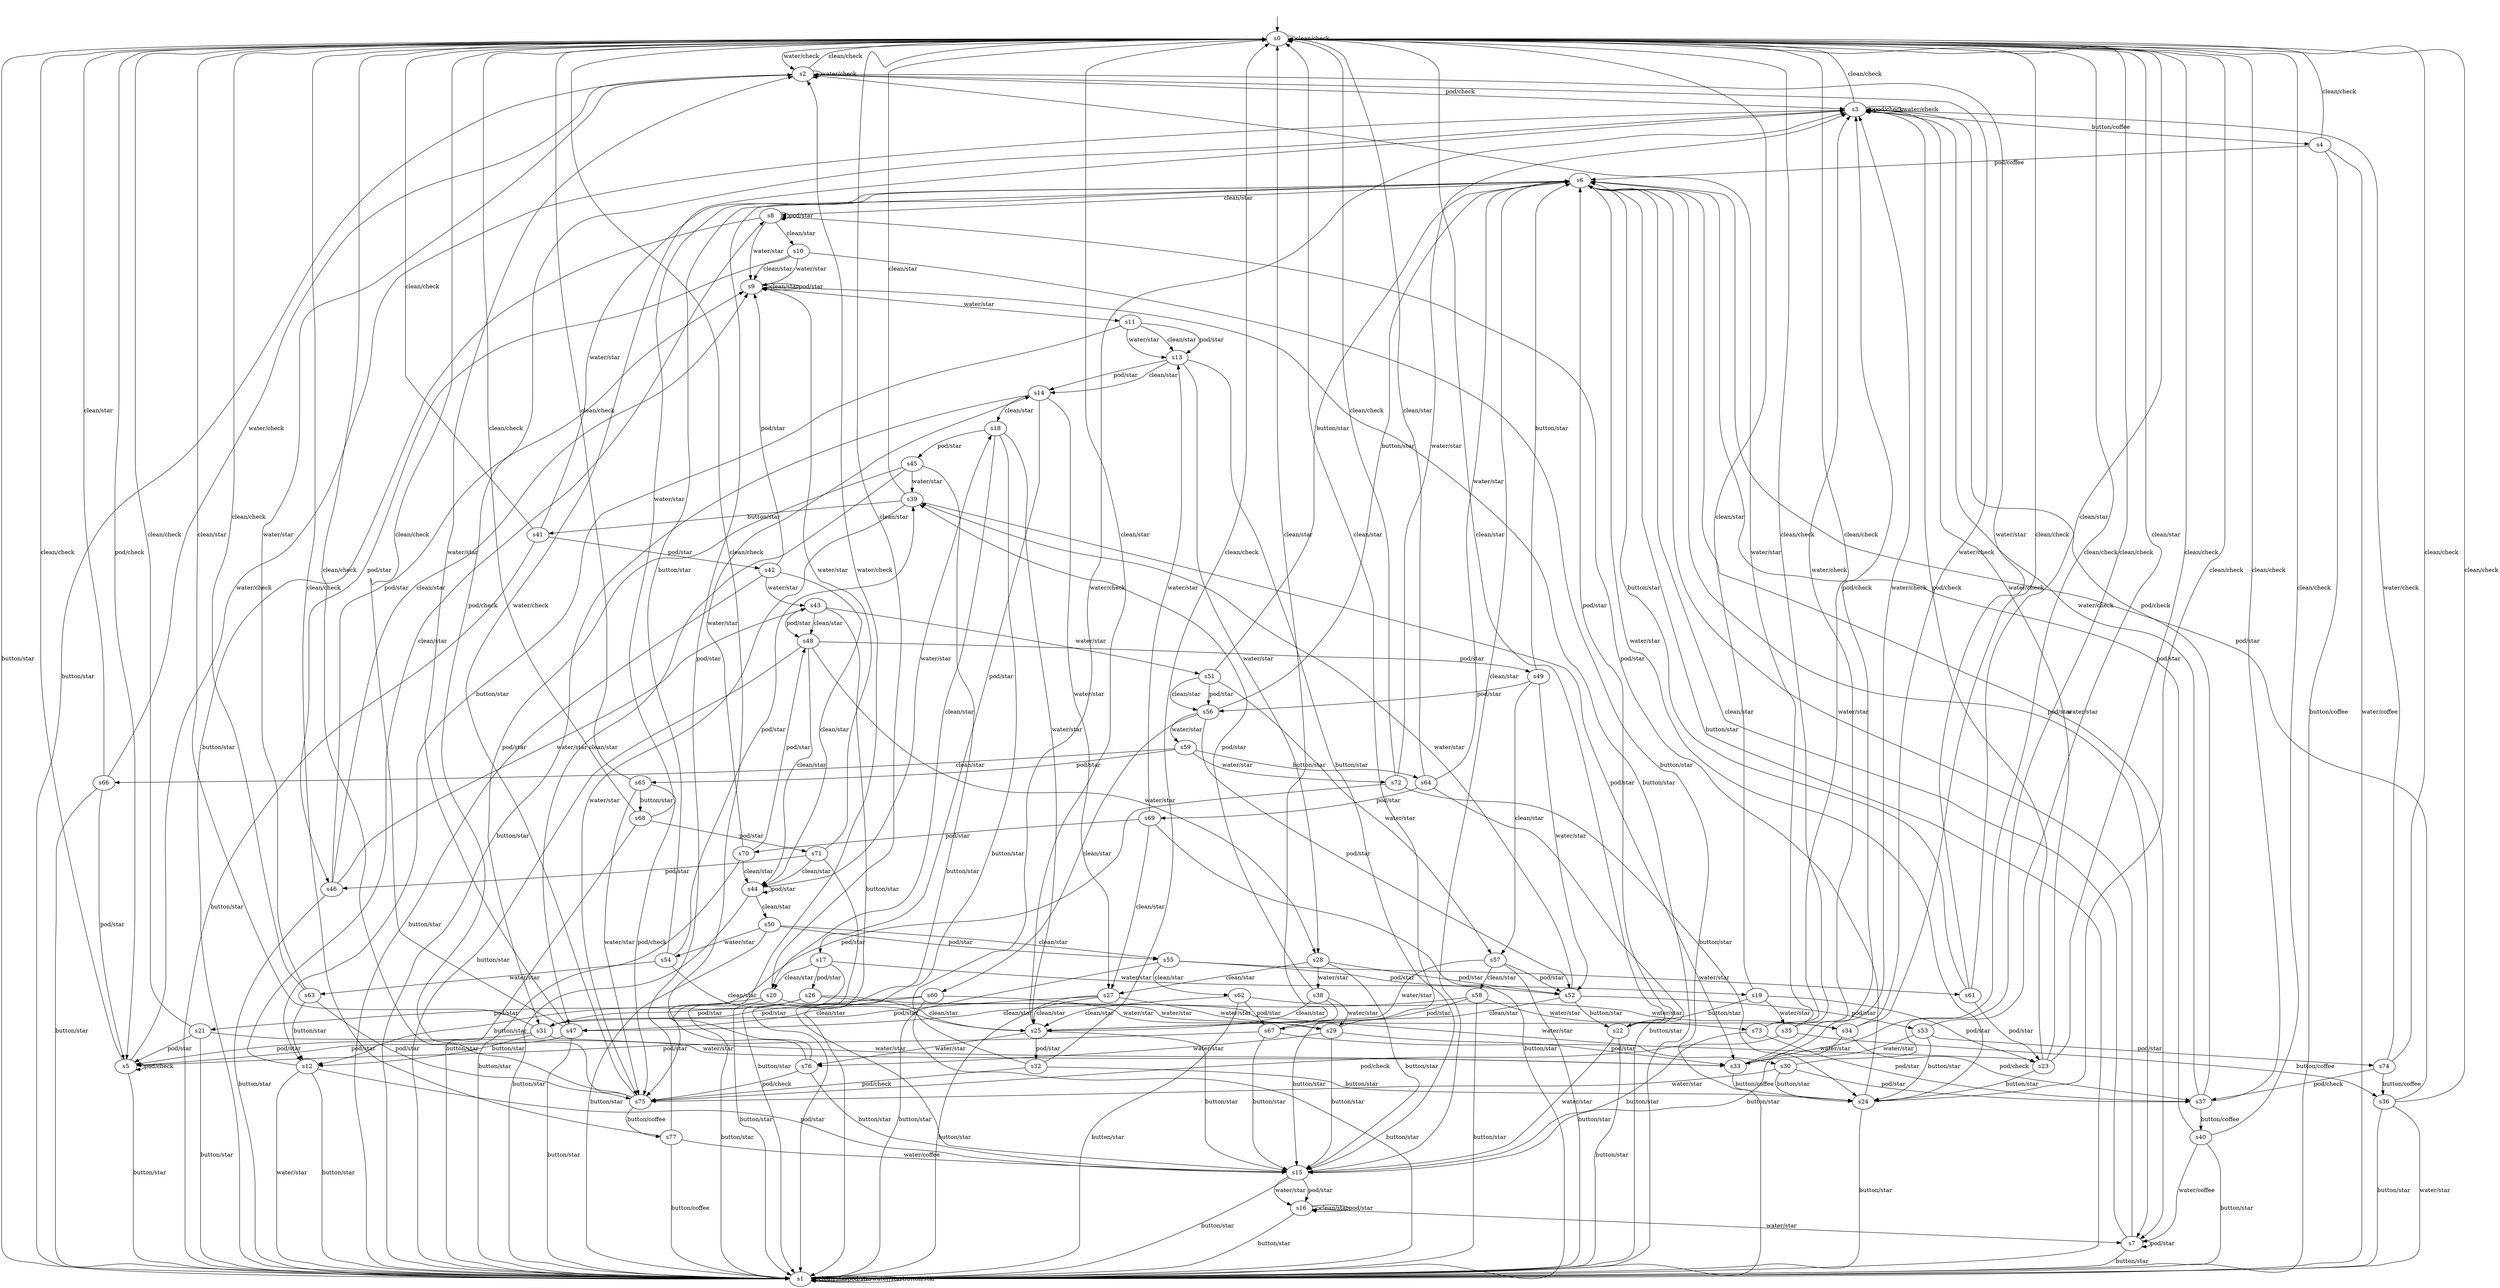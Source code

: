 digraph "LearnedAutomata/learned_coffee1" {
s0 [label=s0];
s1 [label=s1];
s2 [label=s2];
s3 [label=s3];
s4 [label=s4];
s5 [label=s5];
s6 [label=s6];
s7 [label=s7];
s8 [label=s8];
s9 [label=s9];
s10 [label=s10];
s11 [label=s11];
s12 [label=s12];
s13 [label=s13];
s14 [label=s14];
s15 [label=s15];
s16 [label=s16];
s17 [label=s17];
s18 [label=s18];
s19 [label=s19];
s20 [label=s20];
s21 [label=s21];
s22 [label=s22];
s23 [label=s23];
s24 [label=s24];
s25 [label=s25];
s26 [label=s26];
s27 [label=s27];
s28 [label=s28];
s29 [label=s29];
s30 [label=s30];
s31 [label=s31];
s32 [label=s32];
s33 [label=s33];
s34 [label=s34];
s35 [label=s35];
s36 [label=s36];
s37 [label=s37];
s38 [label=s38];
s39 [label=s39];
s40 [label=s40];
s41 [label=s41];
s42 [label=s42];
s43 [label=s43];
s44 [label=s44];
s45 [label=s45];
s46 [label=s46];
s47 [label=s47];
s48 [label=s48];
s49 [label=s49];
s50 [label=s50];
s51 [label=s51];
s52 [label=s52];
s53 [label=s53];
s54 [label=s54];
s55 [label=s55];
s56 [label=s56];
s57 [label=s57];
s58 [label=s58];
s59 [label=s59];
s60 [label=s60];
s61 [label=s61];
s62 [label=s62];
s63 [label=s63];
s64 [label=s64];
s65 [label=s65];
s66 [label=s66];
s67 [label=s67];
s68 [label=s68];
s69 [label=s69];
s70 [label=s70];
s71 [label=s71];
s72 [label=s72];
s73 [label=s73];
s74 [label=s74];
s75 [label=s75];
s76 [label=s76];
s77 [label=s77];
s0 -> s0  [label="clean/check"];
s0 -> s5  [label="pod/check"];
s0 -> s2  [label="water/check"];
s0 -> s1  [label="button/star"];
s1 -> s1  [label="clean/star"];
s1 -> s1  [label="pod/star"];
s1 -> s1  [label="water/star"];
s1 -> s1  [label="button/star"];
s2 -> s0  [label="clean/check"];
s2 -> s3  [label="pod/check"];
s2 -> s2  [label="water/check"];
s2 -> s1  [label="button/star"];
s3 -> s0  [label="clean/check"];
s3 -> s3  [label="pod/check"];
s3 -> s3  [label="water/check"];
s3 -> s4  [label="button/coffee"];
s4 -> s0  [label="clean/check"];
s4 -> s6  [label="pod/coffee"];
s4 -> s1  [label="water/coffee"];
s4 -> s1  [label="button/coffee"];
s5 -> s0  [label="clean/check"];
s5 -> s5  [label="pod/check"];
s5 -> s3  [label="water/check"];
s5 -> s1  [label="button/star"];
s6 -> s8  [label="clean/star"];
s6 -> s7  [label="pod/star"];
s6 -> s7  [label="water/star"];
s6 -> s1  [label="button/star"];
s7 -> s6  [label="clean/star"];
s7 -> s7  [label="pod/star"];
s7 -> s6  [label="water/star"];
s7 -> s1  [label="button/star"];
s8 -> s10  [label="clean/star"];
s8 -> s8  [label="pod/star"];
s8 -> s9  [label="water/star"];
s8 -> s1  [label="button/star"];
s9 -> s9  [label="clean/star"];
s9 -> s9  [label="pod/star"];
s9 -> s11  [label="water/star"];
s9 -> s1  [label="button/star"];
s10 -> s9  [label="clean/star"];
s10 -> s46  [label="pod/star"];
s10 -> s9  [label="water/star"];
s10 -> s1  [label="button/star"];
s11 -> s13  [label="clean/star"];
s11 -> s13  [label="pod/star"];
s11 -> s13  [label="water/star"];
s11 -> s12  [label="button/star"];
s12 -> s8  [label="clean/star"];
s12 -> s15  [label="pod/star"];
s12 -> s1  [label="water/star"];
s12 -> s1  [label="button/star"];
s13 -> s14  [label="clean/star"];
s13 -> s14  [label="pod/star"];
s13 -> s28  [label="water/star"];
s13 -> s15  [label="button/star"];
s14 -> s18  [label="clean/star"];
s14 -> s17  [label="pod/star"];
s14 -> s27  [label="water/star"];
s14 -> s1  [label="button/star"];
s15 -> s6  [label="clean/star"];
s15 -> s16  [label="pod/star"];
s15 -> s16  [label="water/star"];
s15 -> s1  [label="button/star"];
s16 -> s16  [label="clean/star"];
s16 -> s16  [label="pod/star"];
s16 -> s7  [label="water/star"];
s16 -> s1  [label="button/star"];
s17 -> s20  [label="clean/star"];
s17 -> s26  [label="pod/star"];
s17 -> s19  [label="water/star"];
s17 -> s1  [label="button/star"];
s18 -> s20  [label="clean/star"];
s18 -> s45  [label="pod/star"];
s18 -> s25  [label="water/star"];
s18 -> s1  [label="button/star"];
s19 -> s0  [label="clean/star"];
s19 -> s23  [label="pod/star"];
s19 -> s35  [label="water/star"];
s19 -> s22  [label="button/star"];
s20 -> s0  [label="clean/star"];
s20 -> s21  [label="pod/star"];
s20 -> s34  [label="water/star"];
s20 -> s1  [label="button/star"];
s21 -> s0  [label="clean/check"];
s21 -> s5  [label="pod/star"];
s21 -> s33  [label="water/star"];
s21 -> s1  [label="button/star"];
s22 -> s0  [label="clean/star"];
s22 -> s6  [label="pod/star"];
s22 -> s15  [label="water/star"];
s22 -> s1  [label="button/star"];
s23 -> s0  [label="clean/check"];
s23 -> s3  [label="pod/check"];
s23 -> s3  [label="water/check"];
s23 -> s24  [label="button/star"];
s24 -> s0  [label="clean/check"];
s24 -> s8  [label="pod/star"];
s24 -> s6  [label="water/star"];
s24 -> s1  [label="button/star"];
s25 -> s0  [label="clean/star"];
s25 -> s32  [label="pod/star"];
s25 -> s76  [label="water/star"];
s25 -> s15  [label="button/star"];
s26 -> s25  [label="clean/star"];
s26 -> s31  [label="pod/star"];
s26 -> s30  [label="water/star"];
s26 -> s12  [label="button/star"];
s27 -> s25  [label="clean/star"];
s27 -> s31  [label="pod/star"];
s27 -> s29  [label="water/star"];
s27 -> s1  [label="button/star"];
s28 -> s27  [label="clean/star"];
s28 -> s52  [label="pod/star"];
s28 -> s38  [label="water/star"];
s28 -> s15  [label="button/star"];
s29 -> s0  [label="clean/star"];
s29 -> s33  [label="pod/star"];
s29 -> s76  [label="water/star"];
s29 -> s15  [label="button/star"];
s30 -> s0  [label="clean/check"];
s30 -> s37  [label="pod/star"];
s30 -> s75  [label="water/star"];
s30 -> s24  [label="button/star"];
s31 -> s0  [label="clean/star"];
s31 -> s5  [label="pod/star"];
s31 -> s33  [label="water/star"];
s31 -> s12  [label="button/star"];
s32 -> s0  [label="clean/check"];
s32 -> s75  [label="pod/check"];
s32 -> s3  [label="water/check"];
s32 -> s24  [label="button/star"];
s33 -> s0  [label="clean/check"];
s33 -> s3  [label="pod/check"];
s33 -> s3  [label="water/check"];
s33 -> s24  [label="button/coffee"];
s34 -> s0  [label="clean/check"];
s34 -> s37  [label="pod/check"];
s34 -> s2  [label="water/check"];
s34 -> s15  [label="button/star"];
s35 -> s0  [label="clean/check"];
s35 -> s75  [label="pod/check"];
s35 -> s3  [label="water/check"];
s35 -> s36  [label="button/coffee"];
s36 -> s0  [label="clean/check"];
s36 -> s6  [label="pod/star"];
s36 -> s1  [label="water/star"];
s36 -> s1  [label="button/star"];
s37 -> s0  [label="clean/check"];
s37 -> s3  [label="pod/check"];
s37 -> s3  [label="water/check"];
s37 -> s40  [label="button/coffee"];
s38 -> s25  [label="clean/star"];
s38 -> s39  [label="pod/star"];
s38 -> s29  [label="water/star"];
s38 -> s15  [label="button/star"];
s39 -> s0  [label="clean/star"];
s39 -> s33  [label="pod/star"];
s39 -> s75  [label="water/star"];
s39 -> s41  [label="button/star"];
s40 -> s0  [label="clean/check"];
s40 -> s6  [label="pod/star"];
s40 -> s7  [label="water/coffee"];
s40 -> s1  [label="button/star"];
s41 -> s0  [label="clean/check"];
s41 -> s42  [label="pod/star"];
s41 -> s6  [label="water/star"];
s41 -> s1  [label="button/star"];
s42 -> s44  [label="clean/star"];
s42 -> s9  [label="pod/star"];
s42 -> s43  [label="water/star"];
s42 -> s1  [label="button/star"];
s43 -> s48  [label="clean/star"];
s43 -> s48  [label="pod/star"];
s43 -> s51  [label="water/star"];
s43 -> s15  [label="button/star"];
s44 -> s50  [label="clean/star"];
s44 -> s44  [label="pod/star"];
s44 -> s18  [label="water/star"];
s44 -> s1  [label="button/star"];
s45 -> s47  [label="clean/star"];
s45 -> s31  [label="pod/star"];
s45 -> s39  [label="water/star"];
s45 -> s1  [label="button/star"];
s46 -> s9  [label="clean/star"];
s46 -> s9  [label="pod/star"];
s46 -> s43  [label="water/star"];
s46 -> s1  [label="button/star"];
s47 -> s0  [label="clean/check"];
s47 -> s5  [label="pod/star"];
s47 -> s2  [label="water/star"];
s47 -> s1  [label="button/star"];
s48 -> s44  [label="clean/star"];
s48 -> s49  [label="pod/star"];
s48 -> s28  [label="water/star"];
s48 -> s1  [label="button/star"];
s49 -> s57  [label="clean/star"];
s49 -> s56  [label="pod/star"];
s49 -> s52  [label="water/star"];
s49 -> s6  [label="button/star"];
s50 -> s55  [label="clean/star"];
s50 -> s55  [label="pod/star"];
s50 -> s54  [label="water/star"];
s50 -> s1  [label="button/star"];
s51 -> s56  [label="clean/star"];
s51 -> s56  [label="pod/star"];
s51 -> s57  [label="water/star"];
s51 -> s6  [label="button/star"];
s52 -> s25  [label="clean/star"];
s52 -> s53  [label="pod/star"];
s52 -> s39  [label="water/star"];
s52 -> s22  [label="button/star"];
s53 -> s0  [label="clean/star"];
s53 -> s74  [label="pod/star"];
s53 -> s33  [label="water/star"];
s53 -> s24  [label="button/star"];
s54 -> s25  [label="clean/star"];
s54 -> s39  [label="pod/star"];
s54 -> s63  [label="water/star"];
s54 -> s6  [label="button/star"];
s55 -> s62  [label="clean/star"];
s55 -> s52  [label="pod/star"];
s55 -> s61  [label="water/star"];
s55 -> s1  [label="button/star"];
s56 -> s60  [label="clean/star"];
s56 -> s52  [label="pod/star"];
s56 -> s59  [label="water/star"];
s56 -> s6  [label="button/star"];
s57 -> s58  [label="clean/star"];
s57 -> s52  [label="pod/star"];
s57 -> s25  [label="water/star"];
s57 -> s1  [label="button/star"];
s58 -> s47  [label="clean/star"];
s58 -> s67  [label="pod/star"];
s58 -> s73  [label="water/star"];
s58 -> s1  [label="button/star"];
s59 -> s66  [label="clean/star"];
s59 -> s65  [label="pod/star"];
s59 -> s72  [label="water/star"];
s59 -> s64  [label="button/star"];
s60 -> s47  [label="clean/star"];
s60 -> s31  [label="pod/star"];
s60 -> s29  [label="water/star"];
s60 -> s1  [label="button/star"];
s61 -> s0  [label="clean/star"];
s61 -> s23  [label="pod/star"];
s61 -> s2  [label="water/star"];
s61 -> s6  [label="button/star"];
s62 -> s25  [label="clean/star"];
s62 -> s67  [label="pod/star"];
s62 -> s34  [label="water/star"];
s62 -> s1  [label="button/star"];
s63 -> s0  [label="clean/check"];
s63 -> s75  [label="pod/star"];
s63 -> s2  [label="water/star"];
s63 -> s12  [label="button/star"];
s64 -> s0  [label="clean/star"];
s64 -> s69  [label="pod/star"];
s64 -> s6  [label="water/star"];
s64 -> s1  [label="button/star"];
s65 -> s0  [label="clean/check"];
s65 -> s75  [label="pod/check"];
s65 -> s75  [label="water/star"];
s65 -> s68  [label="button/star"];
s66 -> s0  [label="clean/star"];
s66 -> s5  [label="pod/star"];
s66 -> s2  [label="water/check"];
s66 -> s1  [label="button/star"];
s67 -> s0  [label="clean/star"];
s67 -> s5  [label="pod/star"];
s67 -> s23  [label="water/star"];
s67 -> s15  [label="button/star"];
s68 -> s0  [label="clean/check"];
s68 -> s71  [label="pod/star"];
s68 -> s6  [label="water/star"];
s68 -> s1  [label="button/star"];
s69 -> s27  [label="clean/star"];
s69 -> s70  [label="pod/star"];
s69 -> s13  [label="water/star"];
s69 -> s1  [label="button/star"];
s70 -> s44  [label="clean/star"];
s70 -> s48  [label="pod/star"];
s70 -> s14  [label="water/star"];
s70 -> s1  [label="button/star"];
s71 -> s44  [label="clean/star"];
s71 -> s46  [label="pod/star"];
s71 -> s9  [label="water/star"];
s71 -> s1  [label="button/star"];
s72 -> s0  [label="clean/check"];
s72 -> s75  [label="pod/star"];
s72 -> s3  [label="water/star"];
s72 -> s24  [label="button/star"];
s73 -> s0  [label="clean/check"];
s73 -> s37  [label="pod/star"];
s73 -> s2  [label="water/star"];
s73 -> s15  [label="button/star"];
s74 -> s0  [label="clean/check"];
s74 -> s37  [label="pod/check"];
s74 -> s3  [label="water/check"];
s74 -> s36  [label="button/coffee"];
s75 -> s0  [label="clean/check"];
s75 -> s3  [label="pod/check"];
s75 -> s3  [label="water/check"];
s75 -> s77  [label="button/coffee"];
s76 -> s0  [label="clean/check"];
s76 -> s75  [label="pod/check"];
s76 -> s2  [label="water/check"];
s76 -> s15  [label="button/star"];
s77 -> s0  [label="clean/check"];
s77 -> s6  [label="pod/star"];
s77 -> s15  [label="water/coffee"];
s77 -> s1  [label="button/coffee"];
__start0 [label="", shape=none];
__start0 -> s0  [label=""];
}
